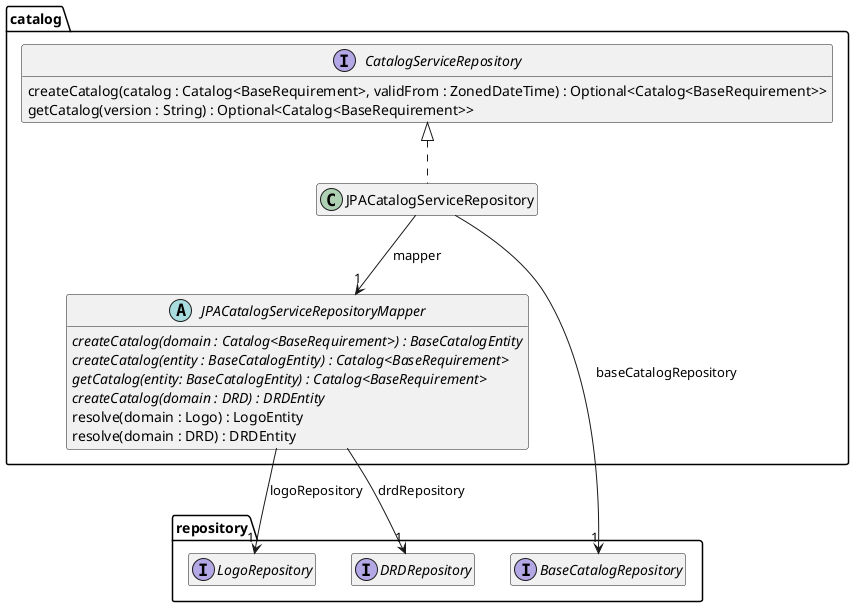 @startuml Ebene3.png
hide empty members

package repository {
    interface BaseCatalogRepository
    interface LogoRepository
    interface DRDRepository

}
package catalog {
    interface CatalogServiceRepository {
        createCatalog(catalog : Catalog<BaseRequirement>, validFrom : ZonedDateTime) : Optional<Catalog<BaseRequirement>>
        getCatalog(version : String) : Optional<Catalog<BaseRequirement>>
    }

    abstract JPACatalogServiceRepositoryMapper {
        {abstract} createCatalog(domain : Catalog<BaseRequirement>) : BaseCatalogEntity
        {abstract} createCatalog(entity : BaseCatalogEntity) : Catalog<BaseRequirement>
        {abstract} getCatalog(entity: BaseCatalogEntity) : Catalog<BaseRequirement>
        {abstract} createCatalog(domain : DRD) : DRDEntity
        resolve(domain : Logo) : LogoEntity
        resolve(domain : DRD) : DRDEntity
    }
    JPACatalogServiceRepositoryMapper --> "1" LogoRepository : logoRepository
    JPACatalogServiceRepositoryMapper --> "1" DRDRepository : drdRepository

    class JPACatalogServiceRepository {
    }

    CatalogServiceRepository <|.. JPACatalogServiceRepository
    JPACatalogServiceRepository --> "1" JPACatalogServiceRepositoryMapper : mapper
    JPACatalogServiceRepository --> "1" BaseCatalogRepository : baseCatalogRepository
}

@enduml